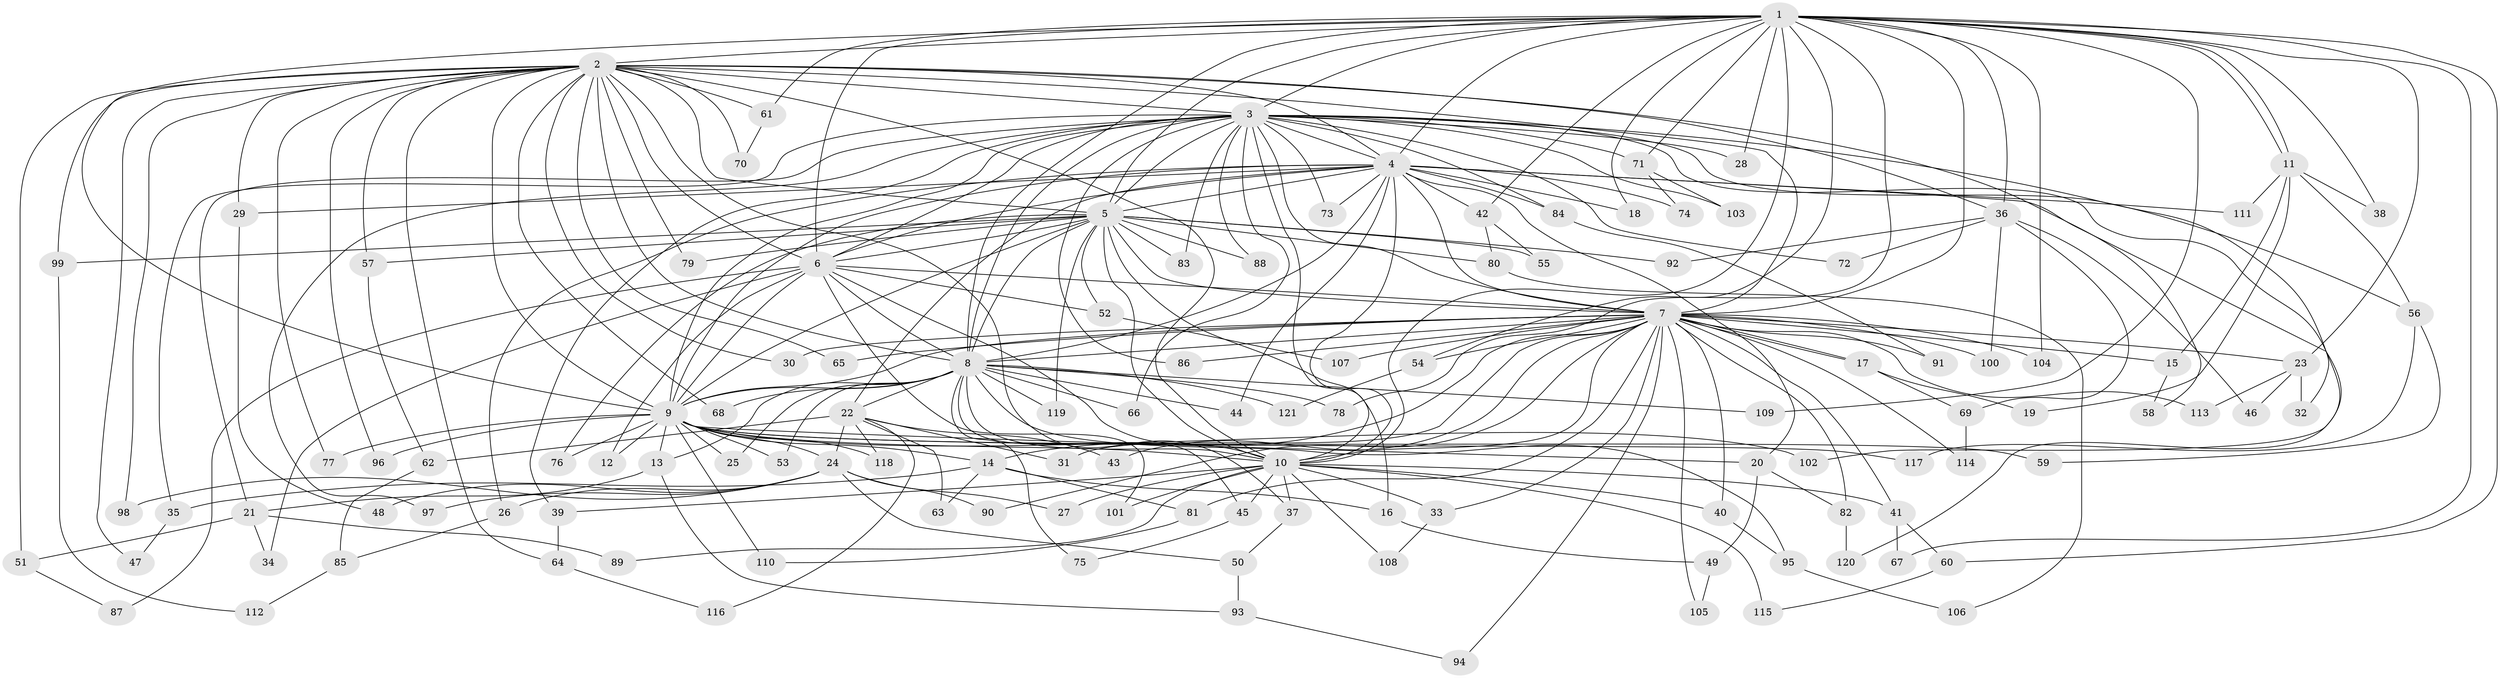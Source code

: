 // Generated by graph-tools (version 1.1) at 2025/25/03/09/25 03:25:48]
// undirected, 121 vertices, 267 edges
graph export_dot {
graph [start="1"]
  node [color=gray90,style=filled];
  1;
  2;
  3;
  4;
  5;
  6;
  7;
  8;
  9;
  10;
  11;
  12;
  13;
  14;
  15;
  16;
  17;
  18;
  19;
  20;
  21;
  22;
  23;
  24;
  25;
  26;
  27;
  28;
  29;
  30;
  31;
  32;
  33;
  34;
  35;
  36;
  37;
  38;
  39;
  40;
  41;
  42;
  43;
  44;
  45;
  46;
  47;
  48;
  49;
  50;
  51;
  52;
  53;
  54;
  55;
  56;
  57;
  58;
  59;
  60;
  61;
  62;
  63;
  64;
  65;
  66;
  67;
  68;
  69;
  70;
  71;
  72;
  73;
  74;
  75;
  76;
  77;
  78;
  79;
  80;
  81;
  82;
  83;
  84;
  85;
  86;
  87;
  88;
  89;
  90;
  91;
  92;
  93;
  94;
  95;
  96;
  97;
  98;
  99;
  100;
  101;
  102;
  103;
  104;
  105;
  106;
  107;
  108;
  109;
  110;
  111;
  112;
  113;
  114;
  115;
  116;
  117;
  118;
  119;
  120;
  121;
  1 -- 2;
  1 -- 3;
  1 -- 4;
  1 -- 5;
  1 -- 6;
  1 -- 7;
  1 -- 8;
  1 -- 9;
  1 -- 10;
  1 -- 11;
  1 -- 11;
  1 -- 18;
  1 -- 23;
  1 -- 28;
  1 -- 36;
  1 -- 38;
  1 -- 42;
  1 -- 54;
  1 -- 60;
  1 -- 61;
  1 -- 67;
  1 -- 71;
  1 -- 78;
  1 -- 104;
  1 -- 109;
  2 -- 3;
  2 -- 4;
  2 -- 5;
  2 -- 6;
  2 -- 7;
  2 -- 8;
  2 -- 9;
  2 -- 10;
  2 -- 29;
  2 -- 30;
  2 -- 36;
  2 -- 37;
  2 -- 47;
  2 -- 51;
  2 -- 57;
  2 -- 58;
  2 -- 61;
  2 -- 64;
  2 -- 65;
  2 -- 68;
  2 -- 70;
  2 -- 77;
  2 -- 79;
  2 -- 96;
  2 -- 98;
  2 -- 99;
  3 -- 4;
  3 -- 5;
  3 -- 6;
  3 -- 7;
  3 -- 8;
  3 -- 9;
  3 -- 10;
  3 -- 21;
  3 -- 28;
  3 -- 32;
  3 -- 35;
  3 -- 39;
  3 -- 56;
  3 -- 66;
  3 -- 71;
  3 -- 72;
  3 -- 73;
  3 -- 83;
  3 -- 84;
  3 -- 86;
  3 -- 88;
  3 -- 97;
  3 -- 102;
  3 -- 103;
  4 -- 5;
  4 -- 6;
  4 -- 7;
  4 -- 8;
  4 -- 9;
  4 -- 10;
  4 -- 18;
  4 -- 20;
  4 -- 22;
  4 -- 26;
  4 -- 29;
  4 -- 42;
  4 -- 44;
  4 -- 73;
  4 -- 74;
  4 -- 84;
  4 -- 111;
  4 -- 120;
  5 -- 6;
  5 -- 7;
  5 -- 8;
  5 -- 9;
  5 -- 10;
  5 -- 16;
  5 -- 52;
  5 -- 55;
  5 -- 57;
  5 -- 76;
  5 -- 79;
  5 -- 80;
  5 -- 83;
  5 -- 88;
  5 -- 92;
  5 -- 99;
  5 -- 119;
  6 -- 7;
  6 -- 8;
  6 -- 9;
  6 -- 10;
  6 -- 12;
  6 -- 34;
  6 -- 52;
  6 -- 87;
  6 -- 101;
  7 -- 8;
  7 -- 9;
  7 -- 10;
  7 -- 14;
  7 -- 15;
  7 -- 17;
  7 -- 17;
  7 -- 23;
  7 -- 30;
  7 -- 31;
  7 -- 33;
  7 -- 40;
  7 -- 41;
  7 -- 43;
  7 -- 54;
  7 -- 65;
  7 -- 81;
  7 -- 82;
  7 -- 86;
  7 -- 90;
  7 -- 91;
  7 -- 94;
  7 -- 100;
  7 -- 104;
  7 -- 105;
  7 -- 107;
  7 -- 113;
  7 -- 114;
  8 -- 9;
  8 -- 10;
  8 -- 13;
  8 -- 22;
  8 -- 25;
  8 -- 44;
  8 -- 45;
  8 -- 53;
  8 -- 66;
  8 -- 68;
  8 -- 75;
  8 -- 78;
  8 -- 95;
  8 -- 109;
  8 -- 119;
  8 -- 121;
  9 -- 10;
  9 -- 12;
  9 -- 13;
  9 -- 14;
  9 -- 20;
  9 -- 24;
  9 -- 25;
  9 -- 53;
  9 -- 59;
  9 -- 76;
  9 -- 77;
  9 -- 96;
  9 -- 102;
  9 -- 110;
  9 -- 117;
  9 -- 118;
  10 -- 27;
  10 -- 33;
  10 -- 37;
  10 -- 39;
  10 -- 40;
  10 -- 41;
  10 -- 45;
  10 -- 89;
  10 -- 101;
  10 -- 108;
  10 -- 115;
  11 -- 15;
  11 -- 19;
  11 -- 38;
  11 -- 56;
  11 -- 111;
  13 -- 21;
  13 -- 93;
  14 -- 16;
  14 -- 35;
  14 -- 63;
  14 -- 81;
  15 -- 58;
  16 -- 49;
  17 -- 19;
  17 -- 69;
  20 -- 49;
  20 -- 82;
  21 -- 34;
  21 -- 51;
  21 -- 89;
  22 -- 24;
  22 -- 31;
  22 -- 43;
  22 -- 62;
  22 -- 63;
  22 -- 116;
  22 -- 118;
  23 -- 32;
  23 -- 46;
  23 -- 113;
  24 -- 26;
  24 -- 27;
  24 -- 48;
  24 -- 50;
  24 -- 90;
  24 -- 97;
  24 -- 98;
  26 -- 85;
  29 -- 48;
  33 -- 108;
  35 -- 47;
  36 -- 46;
  36 -- 69;
  36 -- 72;
  36 -- 92;
  36 -- 100;
  37 -- 50;
  39 -- 64;
  40 -- 95;
  41 -- 60;
  41 -- 67;
  42 -- 55;
  42 -- 80;
  45 -- 75;
  49 -- 105;
  50 -- 93;
  51 -- 87;
  52 -- 107;
  54 -- 121;
  56 -- 59;
  56 -- 117;
  57 -- 62;
  60 -- 115;
  61 -- 70;
  62 -- 85;
  64 -- 116;
  69 -- 114;
  71 -- 74;
  71 -- 103;
  80 -- 106;
  81 -- 110;
  82 -- 120;
  84 -- 91;
  85 -- 112;
  93 -- 94;
  95 -- 106;
  99 -- 112;
}
